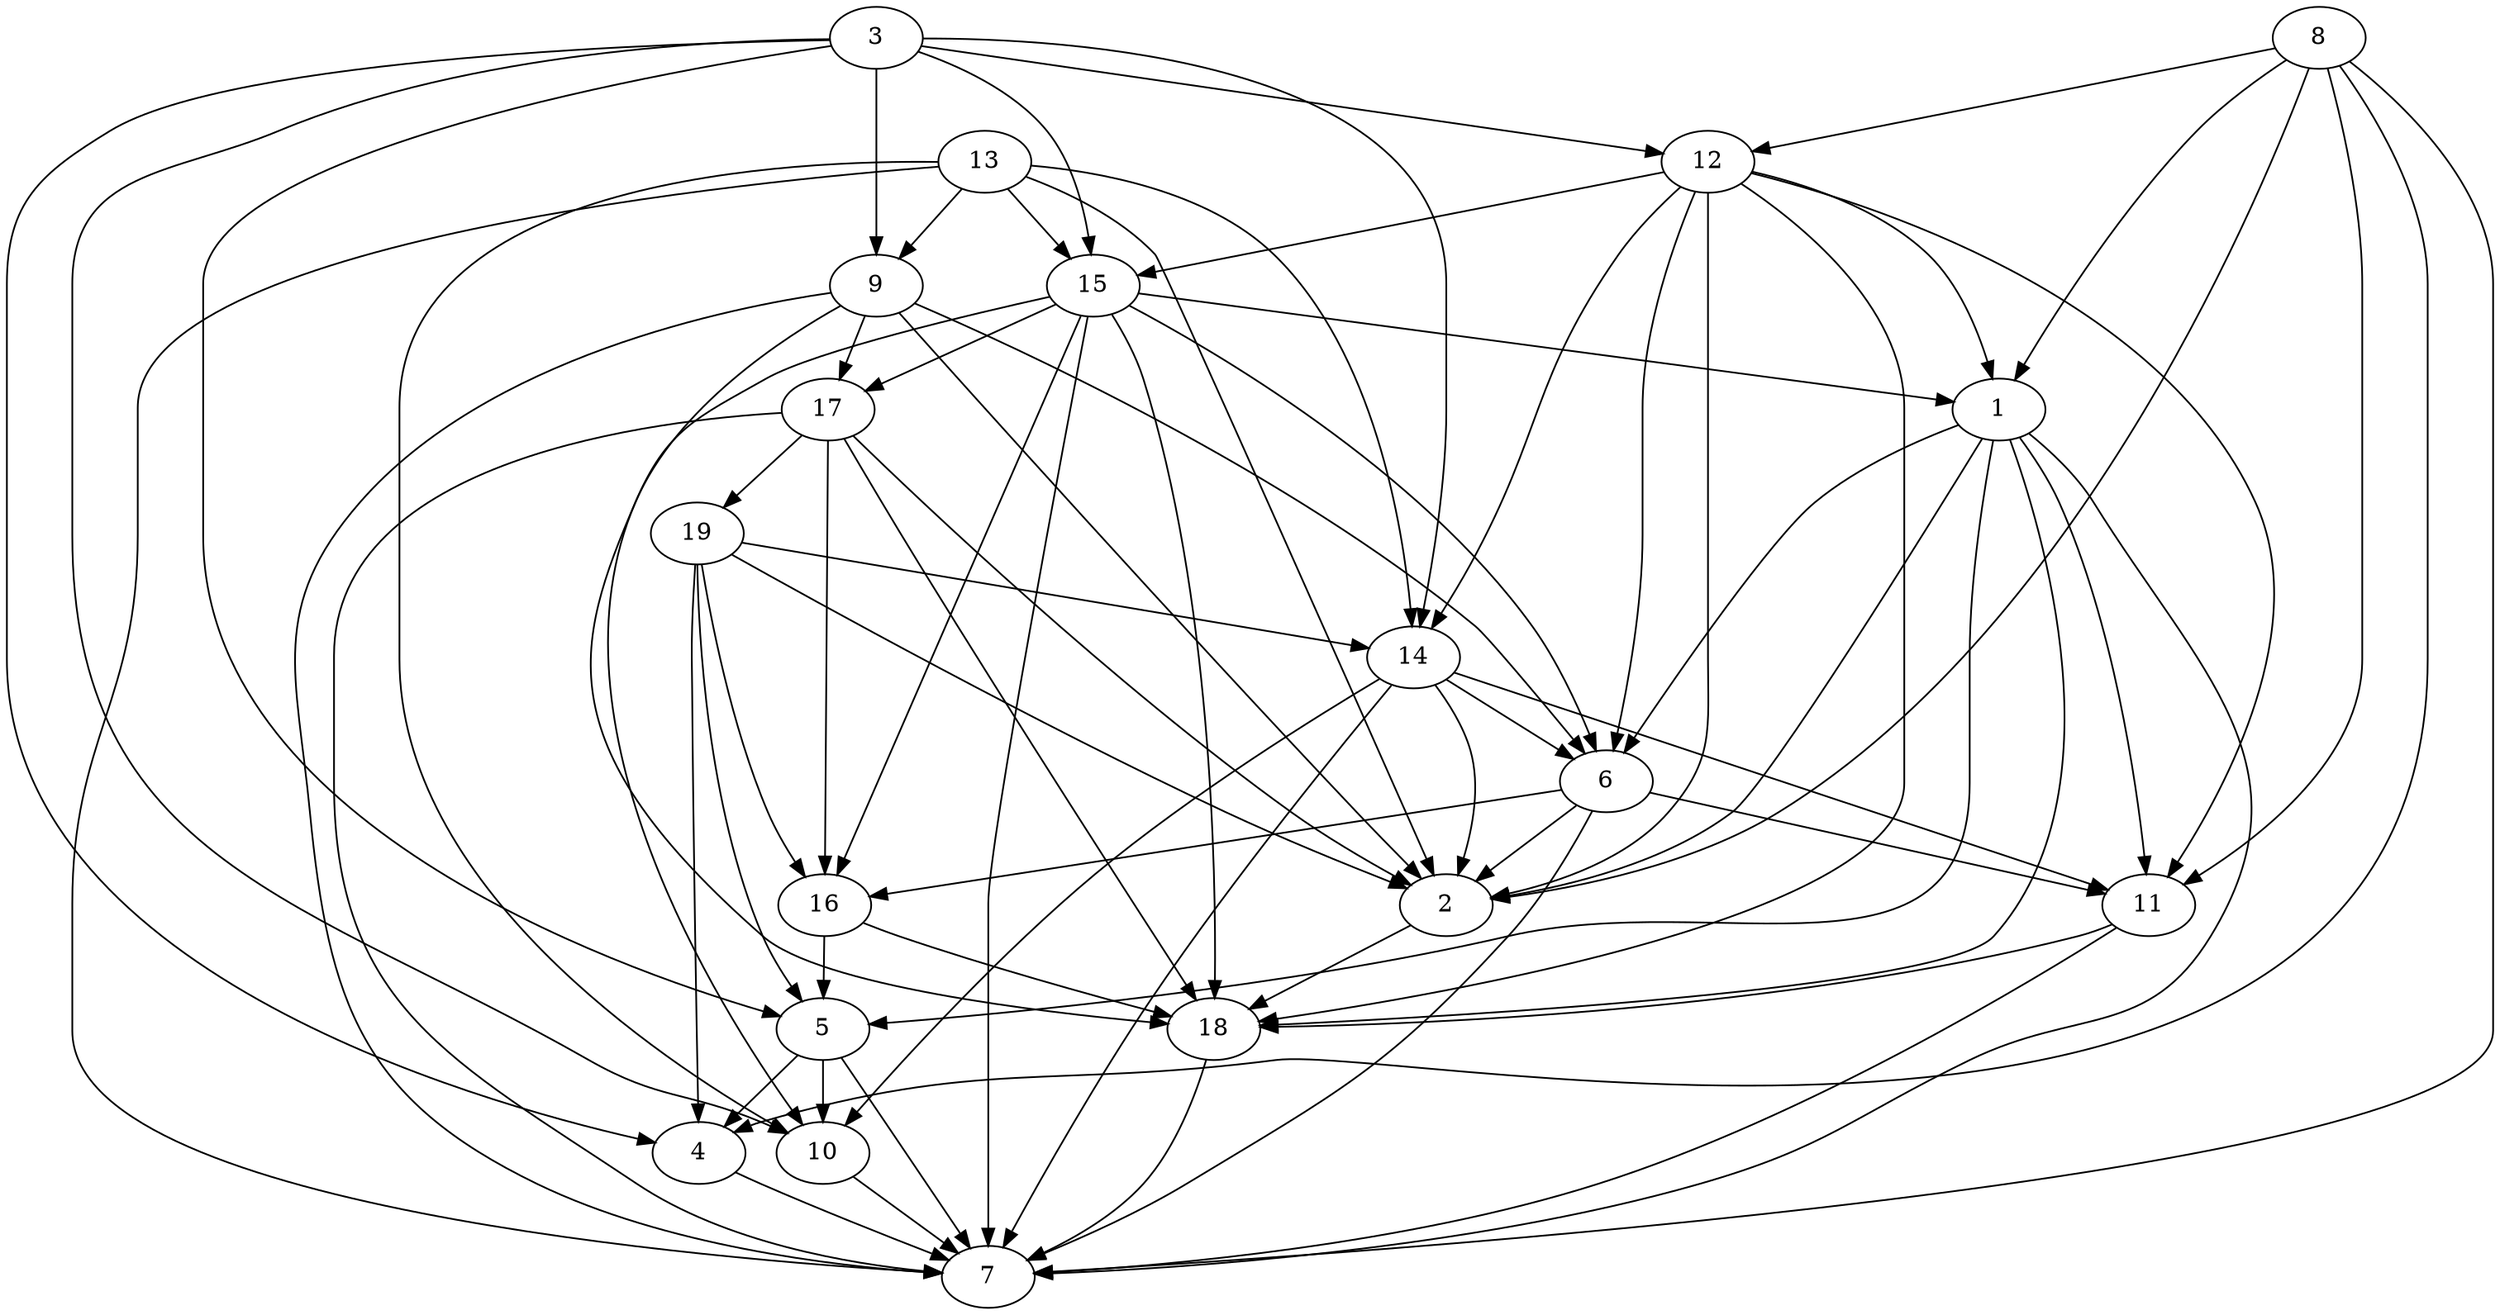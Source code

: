 digraph G {
    1 -> 6;
1 -> 5;
1 -> 2;
1 -> 11;
1 -> 18;
1 -> 7;
2 -> 18;
3 -> 12;
3 -> 9;
3 -> 15;
3 -> 14;
3 -> 5;
3 -> 10;
3 -> 4;
4 -> 7;
5 -> 10;
5 -> 4;
5 -> 7;
6 -> 16;
6 -> 2;
6 -> 11;
6 -> 7;
8 -> 12;
8 -> 1;
8 -> 2;
8 -> 11;
8 -> 4;
8 -> 7;
9 -> 17;
9 -> 6;
9 -> 2;
9 -> 18;
9 -> 7;
10 -> 7;
11 -> 18;
11 -> 7;
12 -> 15;
12 -> 1;
12 -> 14;
12 -> 6;
12 -> 2;
12 -> 11;
12 -> 18;
13 -> 9;
13 -> 15;
13 -> 14;
13 -> 10;
13 -> 2;
13 -> 7;
14 -> 6;
14 -> 10;
14 -> 2;
14 -> 11;
14 -> 7;
15 -> 17;
15 -> 1;
15 -> 6;
15 -> 16;
15 -> 10;
15 -> 18;
15 -> 7;
16 -> 5;
16 -> 18;
17 -> 19;
17 -> 16;
17 -> 2;
17 -> 18;
17 -> 7;
18 -> 7;
19 -> 14;
19 -> 16;
19 -> 5;
19 -> 2;
19 -> 4;
}